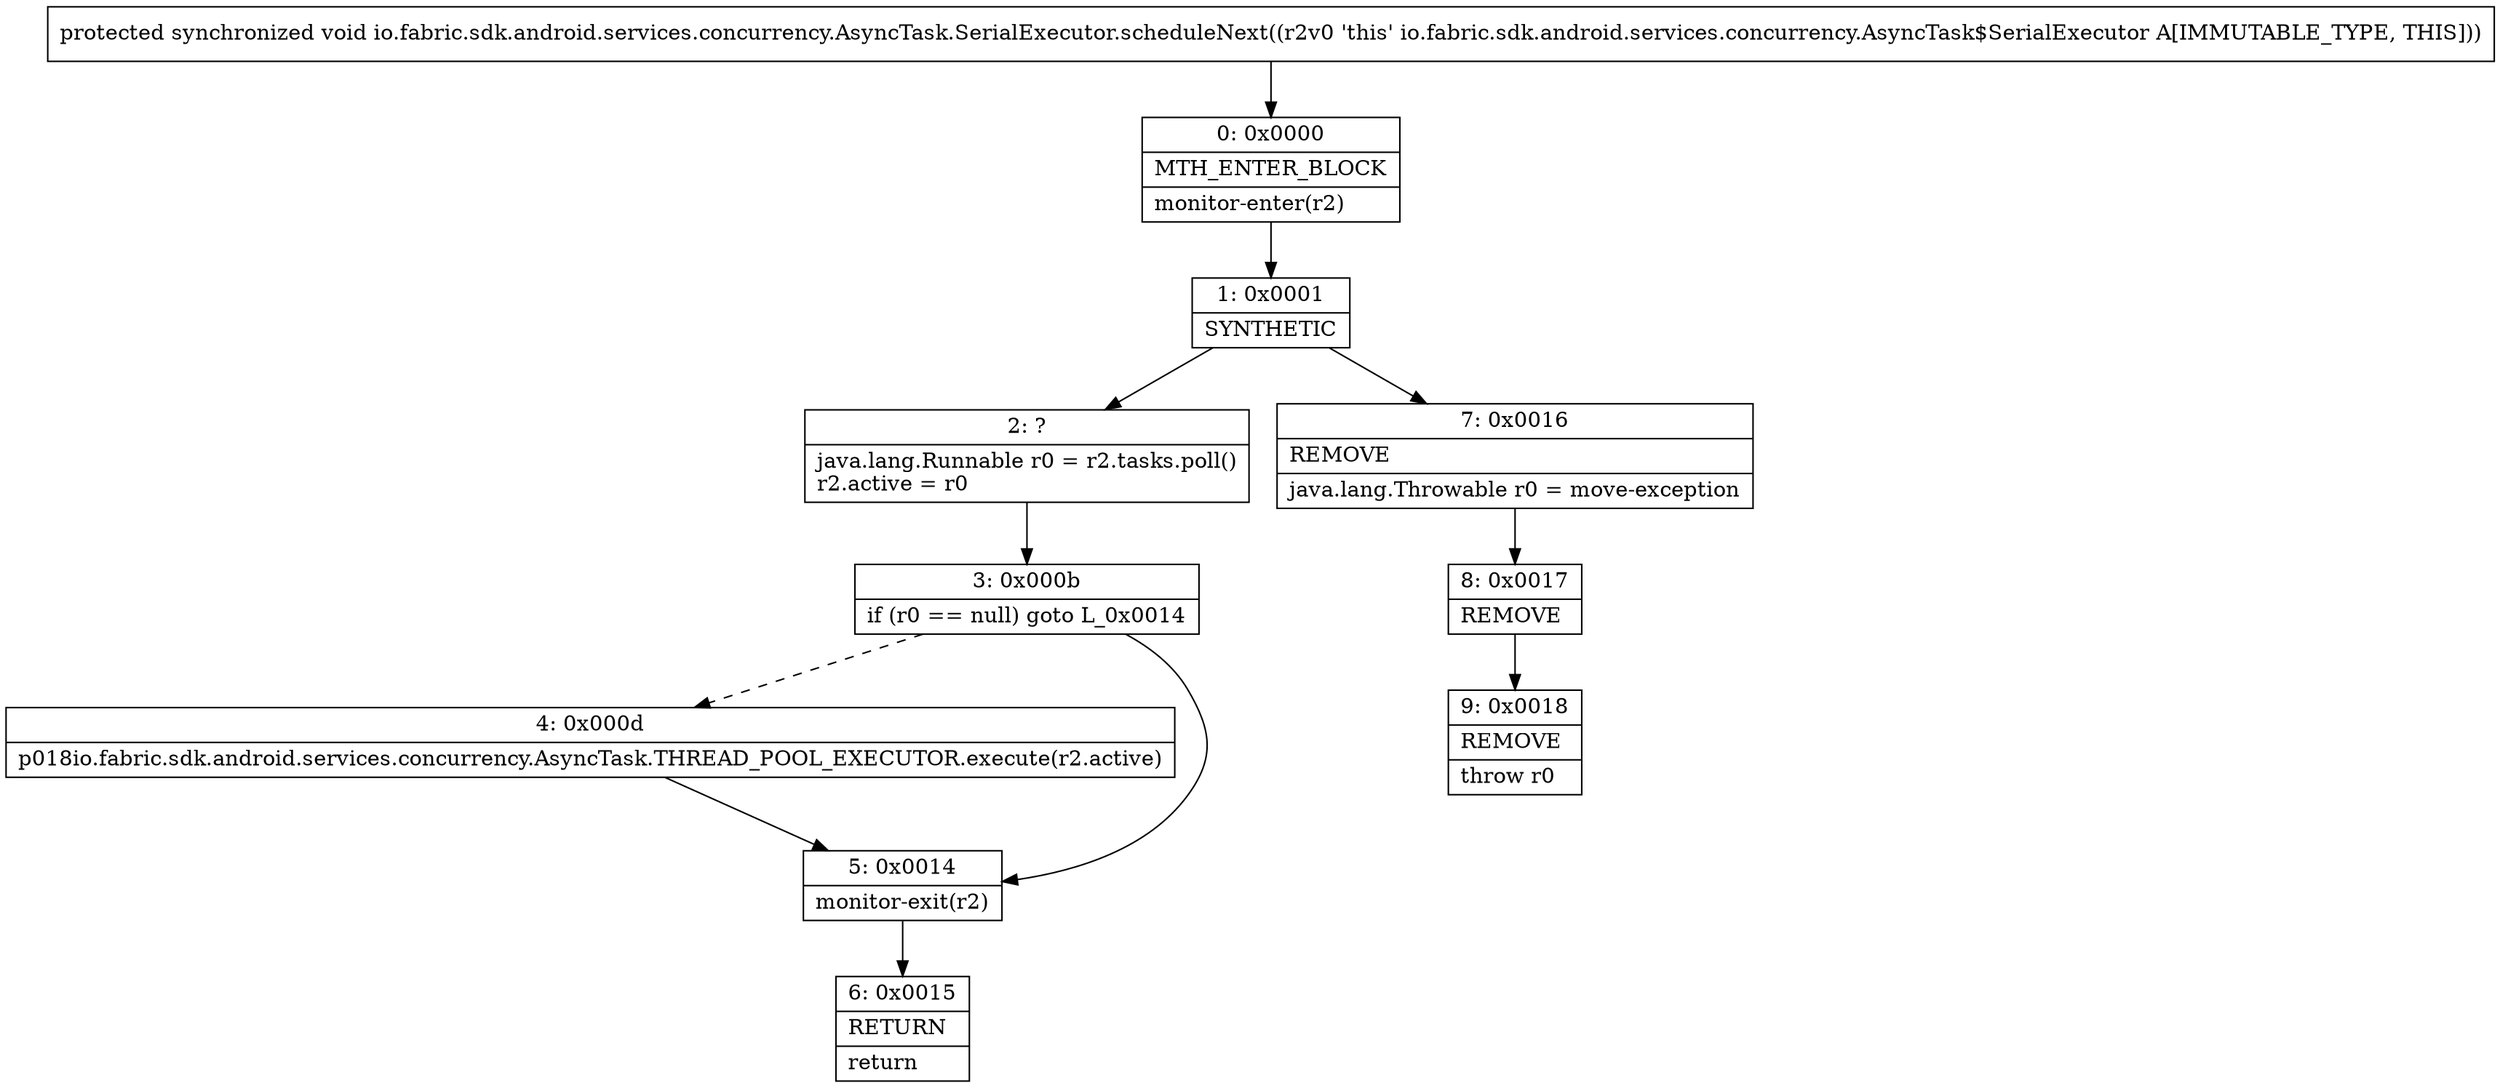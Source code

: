 digraph "CFG forio.fabric.sdk.android.services.concurrency.AsyncTask.SerialExecutor.scheduleNext()V" {
Node_0 [shape=record,label="{0\:\ 0x0000|MTH_ENTER_BLOCK\l|monitor\-enter(r2)\l}"];
Node_1 [shape=record,label="{1\:\ 0x0001|SYNTHETIC\l}"];
Node_2 [shape=record,label="{2\:\ ?|java.lang.Runnable r0 = r2.tasks.poll()\lr2.active = r0\l}"];
Node_3 [shape=record,label="{3\:\ 0x000b|if (r0 == null) goto L_0x0014\l}"];
Node_4 [shape=record,label="{4\:\ 0x000d|p018io.fabric.sdk.android.services.concurrency.AsyncTask.THREAD_POOL_EXECUTOR.execute(r2.active)\l}"];
Node_5 [shape=record,label="{5\:\ 0x0014|monitor\-exit(r2)\l}"];
Node_6 [shape=record,label="{6\:\ 0x0015|RETURN\l|return\l}"];
Node_7 [shape=record,label="{7\:\ 0x0016|REMOVE\l|java.lang.Throwable r0 = move\-exception\l}"];
Node_8 [shape=record,label="{8\:\ 0x0017|REMOVE\l}"];
Node_9 [shape=record,label="{9\:\ 0x0018|REMOVE\l|throw r0\l}"];
MethodNode[shape=record,label="{protected synchronized void io.fabric.sdk.android.services.concurrency.AsyncTask.SerialExecutor.scheduleNext((r2v0 'this' io.fabric.sdk.android.services.concurrency.AsyncTask$SerialExecutor A[IMMUTABLE_TYPE, THIS])) }"];
MethodNode -> Node_0;
Node_0 -> Node_1;
Node_1 -> Node_2;
Node_1 -> Node_7;
Node_2 -> Node_3;
Node_3 -> Node_4[style=dashed];
Node_3 -> Node_5;
Node_4 -> Node_5;
Node_5 -> Node_6;
Node_7 -> Node_8;
Node_8 -> Node_9;
}

